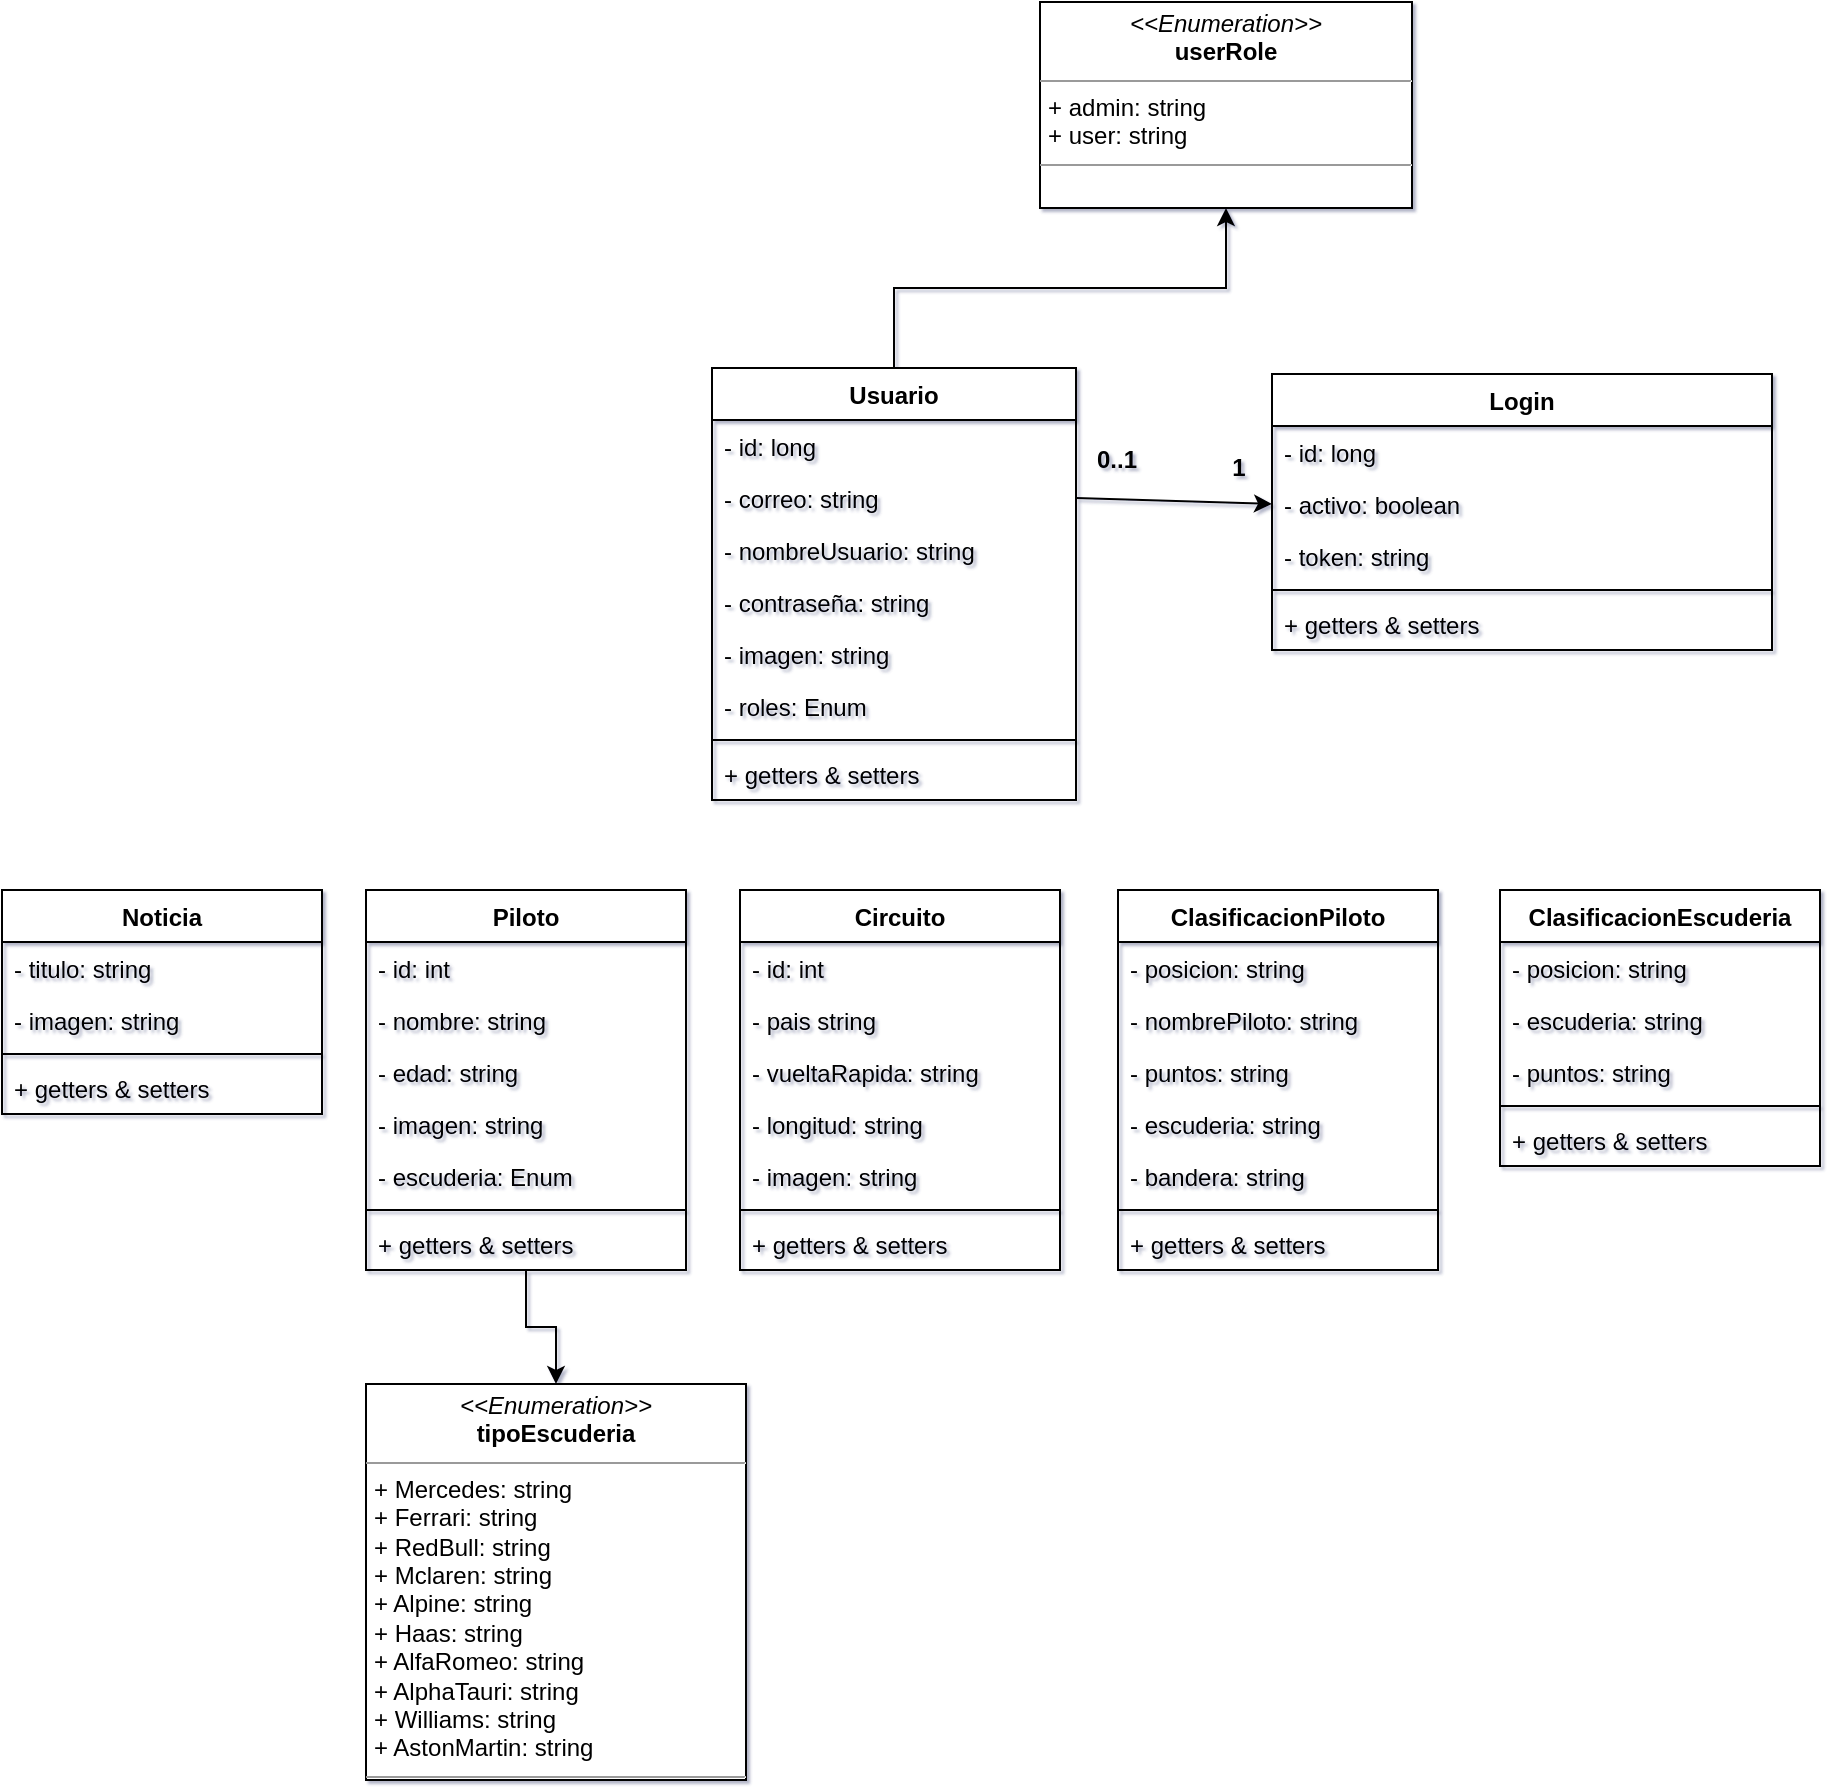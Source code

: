 <mxfile version="18.2.0" type="device"><diagram id="C5RBs43oDa-KdzZeNtuy" name="Page-1"><mxGraphModel dx="1018" dy="1474" grid="0" gridSize="10" guides="1" tooltips="1" connect="1" arrows="1" fold="1" page="0" pageScale="1" pageWidth="827" pageHeight="1169" math="0" shadow="1"><root><mxCell id="WIyWlLk6GJQsqaUBKTNV-0"/><mxCell id="WIyWlLk6GJQsqaUBKTNV-1" parent="WIyWlLk6GJQsqaUBKTNV-0"/><mxCell id="tf_-PUfyWRVAul3p0Wug-18" value="Login" style="swimlane;fontStyle=1;align=center;verticalAlign=top;childLayout=stackLayout;horizontal=1;startSize=26;horizontalStack=0;resizeParent=1;resizeParentMax=0;resizeLast=0;collapsible=1;marginBottom=0;" parent="WIyWlLk6GJQsqaUBKTNV-1" vertex="1"><mxGeometry x="700" y="29" width="250" height="138" as="geometry"/></mxCell><mxCell id="tf_-PUfyWRVAul3p0Wug-19" value="- id: long" style="text;strokeColor=none;fillColor=none;align=left;verticalAlign=top;spacingLeft=4;spacingRight=4;overflow=hidden;rotatable=0;points=[[0,0.5],[1,0.5]];portConstraint=eastwest;" parent="tf_-PUfyWRVAul3p0Wug-18" vertex="1"><mxGeometry y="26" width="250" height="26" as="geometry"/></mxCell><mxCell id="tf_-PUfyWRVAul3p0Wug-25" value="- activo: boolean" style="text;strokeColor=none;fillColor=none;align=left;verticalAlign=top;spacingLeft=4;spacingRight=4;overflow=hidden;rotatable=0;points=[[0,0.5],[1,0.5]];portConstraint=eastwest;" parent="tf_-PUfyWRVAul3p0Wug-18" vertex="1"><mxGeometry y="52" width="250" height="26" as="geometry"/></mxCell><mxCell id="pchrvf-4xgSX4ppTiroz-2" value="- token: string" style="text;strokeColor=none;fillColor=none;align=left;verticalAlign=top;spacingLeft=4;spacingRight=4;overflow=hidden;rotatable=0;points=[[0,0.5],[1,0.5]];portConstraint=eastwest;" vertex="1" parent="tf_-PUfyWRVAul3p0Wug-18"><mxGeometry y="78" width="250" height="26" as="geometry"/></mxCell><mxCell id="tf_-PUfyWRVAul3p0Wug-20" value="" style="line;strokeWidth=1;fillColor=none;align=left;verticalAlign=middle;spacingTop=-1;spacingLeft=3;spacingRight=3;rotatable=0;labelPosition=right;points=[];portConstraint=eastwest;" parent="tf_-PUfyWRVAul3p0Wug-18" vertex="1"><mxGeometry y="104" width="250" height="8" as="geometry"/></mxCell><mxCell id="tf_-PUfyWRVAul3p0Wug-101" value="+ getters &amp; setters&#10;" style="text;strokeColor=none;fillColor=none;align=left;verticalAlign=top;spacingLeft=4;spacingRight=4;overflow=hidden;rotatable=0;points=[[0,0.5],[1,0.5]];portConstraint=eastwest;" parent="tf_-PUfyWRVAul3p0Wug-18" vertex="1"><mxGeometry y="112" width="250" height="26" as="geometry"/></mxCell><mxCell id="pchrvf-4xgSX4ppTiroz-4" style="edgeStyle=orthogonalEdgeStyle;rounded=0;orthogonalLoop=1;jettySize=auto;html=1;entryX=0.5;entryY=1;entryDx=0;entryDy=0;" edge="1" parent="WIyWlLk6GJQsqaUBKTNV-1" source="tf_-PUfyWRVAul3p0Wug-8" target="pchrvf-4xgSX4ppTiroz-3"><mxGeometry relative="1" as="geometry"/></mxCell><mxCell id="tf_-PUfyWRVAul3p0Wug-8" value="Usuario" style="swimlane;fontStyle=1;align=center;verticalAlign=top;childLayout=stackLayout;horizontal=1;startSize=26;horizontalStack=0;resizeParent=1;resizeParentMax=0;resizeLast=0;collapsible=1;marginBottom=0;" parent="WIyWlLk6GJQsqaUBKTNV-1" vertex="1"><mxGeometry x="420" y="26" width="182" height="216" as="geometry"/></mxCell><mxCell id="tf_-PUfyWRVAul3p0Wug-9" value="- id: long&#10;" style="text;strokeColor=none;fillColor=none;align=left;verticalAlign=top;spacingLeft=4;spacingRight=4;overflow=hidden;rotatable=0;points=[[0,0.5],[1,0.5]];portConstraint=eastwest;" parent="tf_-PUfyWRVAul3p0Wug-8" vertex="1"><mxGeometry y="26" width="182" height="26" as="geometry"/></mxCell><mxCell id="tf_-PUfyWRVAul3p0Wug-12" value="- correo: string" style="text;strokeColor=none;fillColor=none;align=left;verticalAlign=top;spacingLeft=4;spacingRight=4;overflow=hidden;rotatable=0;points=[[0,0.5],[1,0.5]];portConstraint=eastwest;" parent="tf_-PUfyWRVAul3p0Wug-8" vertex="1"><mxGeometry y="52" width="182" height="26" as="geometry"/></mxCell><mxCell id="tf_-PUfyWRVAul3p0Wug-13" value="- nombreUsuario: string" style="text;strokeColor=none;fillColor=none;align=left;verticalAlign=top;spacingLeft=4;spacingRight=4;overflow=hidden;rotatable=0;points=[[0,0.5],[1,0.5]];portConstraint=eastwest;" parent="tf_-PUfyWRVAul3p0Wug-8" vertex="1"><mxGeometry y="78" width="182" height="26" as="geometry"/></mxCell><mxCell id="tf_-PUfyWRVAul3p0Wug-14" value="- contraseña: string" style="text;strokeColor=none;fillColor=none;align=left;verticalAlign=top;spacingLeft=4;spacingRight=4;overflow=hidden;rotatable=0;points=[[0,0.5],[1,0.5]];portConstraint=eastwest;" parent="tf_-PUfyWRVAul3p0Wug-8" vertex="1"><mxGeometry y="104" width="182" height="26" as="geometry"/></mxCell><mxCell id="tf_-PUfyWRVAul3p0Wug-15" value="- imagen: string" style="text;strokeColor=none;fillColor=none;align=left;verticalAlign=top;spacingLeft=4;spacingRight=4;overflow=hidden;rotatable=0;points=[[0,0.5],[1,0.5]];portConstraint=eastwest;" parent="tf_-PUfyWRVAul3p0Wug-8" vertex="1"><mxGeometry y="130" width="182" height="26" as="geometry"/></mxCell><mxCell id="tf_-PUfyWRVAul3p0Wug-17" value="- roles: Enum" style="text;strokeColor=none;fillColor=none;align=left;verticalAlign=top;spacingLeft=4;spacingRight=4;overflow=hidden;rotatable=0;points=[[0,0.5],[1,0.5]];portConstraint=eastwest;" parent="tf_-PUfyWRVAul3p0Wug-8" vertex="1"><mxGeometry y="156" width="182" height="26" as="geometry"/></mxCell><mxCell id="tf_-PUfyWRVAul3p0Wug-10" value="" style="line;strokeWidth=1;fillColor=none;align=left;verticalAlign=middle;spacingTop=-1;spacingLeft=3;spacingRight=3;rotatable=0;labelPosition=right;points=[];portConstraint=eastwest;" parent="tf_-PUfyWRVAul3p0Wug-8" vertex="1"><mxGeometry y="182" width="182" height="8" as="geometry"/></mxCell><mxCell id="tf_-PUfyWRVAul3p0Wug-66" value="+ getters &amp; setters" style="text;strokeColor=none;fillColor=none;align=left;verticalAlign=top;spacingLeft=4;spacingRight=4;overflow=hidden;rotatable=0;points=[[0,0.5],[1,0.5]];portConstraint=eastwest;" parent="tf_-PUfyWRVAul3p0Wug-8" vertex="1"><mxGeometry y="190" width="182" height="26" as="geometry"/></mxCell><mxCell id="tf_-PUfyWRVAul3p0Wug-35" value="Circuito" style="swimlane;fontStyle=1;align=center;verticalAlign=top;childLayout=stackLayout;horizontal=1;startSize=26;horizontalStack=0;resizeParent=1;resizeParentMax=0;resizeLast=0;collapsible=1;marginBottom=0;" parent="WIyWlLk6GJQsqaUBKTNV-1" vertex="1"><mxGeometry x="434" y="287" width="160" height="190" as="geometry"/></mxCell><mxCell id="tf_-PUfyWRVAul3p0Wug-36" value="- id: int" style="text;strokeColor=none;fillColor=none;align=left;verticalAlign=top;spacingLeft=4;spacingRight=4;overflow=hidden;rotatable=0;points=[[0,0.5],[1,0.5]];portConstraint=eastwest;" parent="tf_-PUfyWRVAul3p0Wug-35" vertex="1"><mxGeometry y="26" width="160" height="26" as="geometry"/></mxCell><mxCell id="tf_-PUfyWRVAul3p0Wug-44" value="- pais string" style="text;strokeColor=none;fillColor=none;align=left;verticalAlign=top;spacingLeft=4;spacingRight=4;overflow=hidden;rotatable=0;points=[[0,0.5],[1,0.5]];portConstraint=eastwest;" parent="tf_-PUfyWRVAul3p0Wug-35" vertex="1"><mxGeometry y="52" width="160" height="26" as="geometry"/></mxCell><mxCell id="tf_-PUfyWRVAul3p0Wug-45" value="- vueltaRapida: string" style="text;strokeColor=none;fillColor=none;align=left;verticalAlign=top;spacingLeft=4;spacingRight=4;overflow=hidden;rotatable=0;points=[[0,0.5],[1,0.5]];portConstraint=eastwest;" parent="tf_-PUfyWRVAul3p0Wug-35" vertex="1"><mxGeometry y="78" width="160" height="26" as="geometry"/></mxCell><mxCell id="pchrvf-4xgSX4ppTiroz-46" value="- longitud: string" style="text;strokeColor=none;fillColor=none;align=left;verticalAlign=top;spacingLeft=4;spacingRight=4;overflow=hidden;rotatable=0;points=[[0,0.5],[1,0.5]];portConstraint=eastwest;" vertex="1" parent="tf_-PUfyWRVAul3p0Wug-35"><mxGeometry y="104" width="160" height="26" as="geometry"/></mxCell><mxCell id="pchrvf-4xgSX4ppTiroz-47" value="- imagen: string" style="text;strokeColor=none;fillColor=none;align=left;verticalAlign=top;spacingLeft=4;spacingRight=4;overflow=hidden;rotatable=0;points=[[0,0.5],[1,0.5]];portConstraint=eastwest;" vertex="1" parent="tf_-PUfyWRVAul3p0Wug-35"><mxGeometry y="130" width="160" height="26" as="geometry"/></mxCell><mxCell id="tf_-PUfyWRVAul3p0Wug-37" value="" style="line;strokeWidth=1;fillColor=none;align=left;verticalAlign=middle;spacingTop=-1;spacingLeft=3;spacingRight=3;rotatable=0;labelPosition=right;points=[];portConstraint=eastwest;" parent="tf_-PUfyWRVAul3p0Wug-35" vertex="1"><mxGeometry y="156" width="160" height="8" as="geometry"/></mxCell><mxCell id="pchrvf-4xgSX4ppTiroz-42" value="+ getters &amp; setters" style="text;strokeColor=none;fillColor=none;align=left;verticalAlign=top;spacingLeft=4;spacingRight=4;overflow=hidden;rotatable=0;points=[[0,0.5],[1,0.5]];portConstraint=eastwest;" vertex="1" parent="tf_-PUfyWRVAul3p0Wug-35"><mxGeometry y="164" width="160" height="26" as="geometry"/></mxCell><mxCell id="tf_-PUfyWRVAul3p0Wug-31" value="Noticia" style="swimlane;fontStyle=1;align=center;verticalAlign=top;childLayout=stackLayout;horizontal=1;startSize=26;horizontalStack=0;resizeParent=1;resizeParentMax=0;resizeLast=0;collapsible=1;marginBottom=0;" parent="WIyWlLk6GJQsqaUBKTNV-1" vertex="1"><mxGeometry x="65" y="287" width="160" height="112" as="geometry"/></mxCell><mxCell id="tf_-PUfyWRVAul3p0Wug-32" value="- titulo: string&#10;" style="text;strokeColor=none;fillColor=none;align=left;verticalAlign=top;spacingLeft=4;spacingRight=4;overflow=hidden;rotatable=0;points=[[0,0.5],[1,0.5]];portConstraint=eastwest;" parent="tf_-PUfyWRVAul3p0Wug-31" vertex="1"><mxGeometry y="26" width="160" height="26" as="geometry"/></mxCell><mxCell id="tf_-PUfyWRVAul3p0Wug-43" value="- imagen: string&#10;" style="text;strokeColor=none;fillColor=none;align=left;verticalAlign=top;spacingLeft=4;spacingRight=4;overflow=hidden;rotatable=0;points=[[0,0.5],[1,0.5]];portConstraint=eastwest;" parent="tf_-PUfyWRVAul3p0Wug-31" vertex="1"><mxGeometry y="52" width="160" height="26" as="geometry"/></mxCell><mxCell id="tf_-PUfyWRVAul3p0Wug-33" value="" style="line;strokeWidth=1;fillColor=none;align=left;verticalAlign=middle;spacingTop=-1;spacingLeft=3;spacingRight=3;rotatable=0;labelPosition=right;points=[];portConstraint=eastwest;" parent="tf_-PUfyWRVAul3p0Wug-31" vertex="1"><mxGeometry y="78" width="160" height="8" as="geometry"/></mxCell><mxCell id="tf_-PUfyWRVAul3p0Wug-34" value="+ getters &amp; setters" style="text;strokeColor=none;fillColor=none;align=left;verticalAlign=top;spacingLeft=4;spacingRight=4;overflow=hidden;rotatable=0;points=[[0,0.5],[1,0.5]];portConstraint=eastwest;" parent="tf_-PUfyWRVAul3p0Wug-31" vertex="1"><mxGeometry y="86" width="160" height="26" as="geometry"/></mxCell><mxCell id="pchrvf-4xgSX4ppTiroz-49" style="edgeStyle=orthogonalEdgeStyle;rounded=0;orthogonalLoop=1;jettySize=auto;html=1;entryX=0.5;entryY=0;entryDx=0;entryDy=0;" edge="1" parent="WIyWlLk6GJQsqaUBKTNV-1" source="tf_-PUfyWRVAul3p0Wug-27" target="pchrvf-4xgSX4ppTiroz-48"><mxGeometry relative="1" as="geometry"/></mxCell><mxCell id="tf_-PUfyWRVAul3p0Wug-27" value="Piloto" style="swimlane;fontStyle=1;align=center;verticalAlign=top;childLayout=stackLayout;horizontal=1;startSize=26;horizontalStack=0;resizeParent=1;resizeParentMax=0;resizeLast=0;collapsible=1;marginBottom=0;" parent="WIyWlLk6GJQsqaUBKTNV-1" vertex="1"><mxGeometry x="247" y="287" width="160" height="190" as="geometry"/></mxCell><mxCell id="tf_-PUfyWRVAul3p0Wug-40" value="- id: int" style="text;strokeColor=none;fillColor=none;align=left;verticalAlign=top;spacingLeft=4;spacingRight=4;overflow=hidden;rotatable=0;points=[[0,0.5],[1,0.5]];portConstraint=eastwest;" parent="tf_-PUfyWRVAul3p0Wug-27" vertex="1"><mxGeometry y="26" width="160" height="26" as="geometry"/></mxCell><mxCell id="tf_-PUfyWRVAul3p0Wug-28" value="- nombre: string" style="text;strokeColor=none;fillColor=none;align=left;verticalAlign=top;spacingLeft=4;spacingRight=4;overflow=hidden;rotatable=0;points=[[0,0.5],[1,0.5]];portConstraint=eastwest;" parent="tf_-PUfyWRVAul3p0Wug-27" vertex="1"><mxGeometry y="52" width="160" height="26" as="geometry"/></mxCell><mxCell id="tf_-PUfyWRVAul3p0Wug-41" value="- edad: string" style="text;strokeColor=none;fillColor=none;align=left;verticalAlign=top;spacingLeft=4;spacingRight=4;overflow=hidden;rotatable=0;points=[[0,0.5],[1,0.5]];portConstraint=eastwest;" parent="tf_-PUfyWRVAul3p0Wug-27" vertex="1"><mxGeometry y="78" width="160" height="26" as="geometry"/></mxCell><mxCell id="tf_-PUfyWRVAul3p0Wug-52" value="- imagen: string" style="text;strokeColor=none;fillColor=none;align=left;verticalAlign=top;spacingLeft=4;spacingRight=4;overflow=hidden;rotatable=0;points=[[0,0.5],[1,0.5]];portConstraint=eastwest;" parent="tf_-PUfyWRVAul3p0Wug-27" vertex="1"><mxGeometry y="104" width="160" height="26" as="geometry"/></mxCell><mxCell id="pchrvf-4xgSX4ppTiroz-45" value="- escuderia: Enum" style="text;strokeColor=none;fillColor=none;align=left;verticalAlign=top;spacingLeft=4;spacingRight=4;overflow=hidden;rotatable=0;points=[[0,0.5],[1,0.5]];portConstraint=eastwest;" vertex="1" parent="tf_-PUfyWRVAul3p0Wug-27"><mxGeometry y="130" width="160" height="26" as="geometry"/></mxCell><mxCell id="tf_-PUfyWRVAul3p0Wug-29" value="" style="line;strokeWidth=1;fillColor=none;align=left;verticalAlign=middle;spacingTop=-1;spacingLeft=3;spacingRight=3;rotatable=0;labelPosition=right;points=[];portConstraint=eastwest;" parent="tf_-PUfyWRVAul3p0Wug-27" vertex="1"><mxGeometry y="156" width="160" height="8" as="geometry"/></mxCell><mxCell id="pchrvf-4xgSX4ppTiroz-41" value="+ getters &amp; setters" style="text;strokeColor=none;fillColor=none;align=left;verticalAlign=top;spacingLeft=4;spacingRight=4;overflow=hidden;rotatable=0;points=[[0,0.5],[1,0.5]];portConstraint=eastwest;" vertex="1" parent="tf_-PUfyWRVAul3p0Wug-27"><mxGeometry y="164" width="160" height="26" as="geometry"/></mxCell><mxCell id="tf_-PUfyWRVAul3p0Wug-116" value="1" style="text;html=1;resizable=0;autosize=1;align=center;verticalAlign=middle;points=[];fillColor=none;strokeColor=none;rounded=0;fontStyle=1" parent="WIyWlLk6GJQsqaUBKTNV-1" vertex="1"><mxGeometry x="674" y="67" width="17" height="18" as="geometry"/></mxCell><mxCell id="pchrvf-4xgSX4ppTiroz-0" value="" style="endArrow=classic;html=1;rounded=0;exitX=1;exitY=0.5;exitDx=0;exitDy=0;entryX=0;entryY=0.5;entryDx=0;entryDy=0;" edge="1" parent="WIyWlLk6GJQsqaUBKTNV-1" source="tf_-PUfyWRVAul3p0Wug-12" target="tf_-PUfyWRVAul3p0Wug-25"><mxGeometry width="50" height="50" relative="1" as="geometry"><mxPoint x="704" y="205" as="sourcePoint"/><mxPoint x="880" y="65" as="targetPoint"/></mxGeometry></mxCell><mxCell id="pchrvf-4xgSX4ppTiroz-1" value="0..1" style="text;html=1;resizable=0;autosize=1;align=center;verticalAlign=middle;points=[];fillColor=none;strokeColor=none;rounded=0;fontStyle=1" vertex="1" parent="WIyWlLk6GJQsqaUBKTNV-1"><mxGeometry x="607" y="63" width="30" height="18" as="geometry"/></mxCell><mxCell id="pchrvf-4xgSX4ppTiroz-3" value="&lt;p style=&quot;margin:0px;margin-top:4px;text-align:center;&quot;&gt;&lt;i&gt;&amp;lt;&amp;lt;Enumeration&amp;gt;&amp;gt;&lt;/i&gt;&lt;br&gt;&lt;b&gt;userRole&lt;/b&gt;&lt;/p&gt;&lt;hr size=&quot;1&quot;&gt;&lt;p style=&quot;margin:0px;margin-left:4px;&quot;&gt;+ admin: string&lt;br&gt;+ user: string&lt;/p&gt;&lt;hr size=&quot;1&quot;&gt;&lt;p style=&quot;margin:0px;margin-left:4px;&quot;&gt;&lt;br&gt;&lt;/p&gt;" style="verticalAlign=top;align=left;overflow=fill;fontSize=12;fontFamily=Helvetica;html=1;" vertex="1" parent="WIyWlLk6GJQsqaUBKTNV-1"><mxGeometry x="584" y="-157" width="186" height="103" as="geometry"/></mxCell><mxCell id="pchrvf-4xgSX4ppTiroz-5" value="ClasificacionPiloto" style="swimlane;fontStyle=1;align=center;verticalAlign=top;childLayout=stackLayout;horizontal=1;startSize=26;horizontalStack=0;resizeParent=1;resizeParentMax=0;resizeLast=0;collapsible=1;marginBottom=0;" vertex="1" parent="WIyWlLk6GJQsqaUBKTNV-1"><mxGeometry x="623" y="287" width="160" height="190" as="geometry"/></mxCell><mxCell id="pchrvf-4xgSX4ppTiroz-6" value="- posicion: string" style="text;strokeColor=none;fillColor=none;align=left;verticalAlign=top;spacingLeft=4;spacingRight=4;overflow=hidden;rotatable=0;points=[[0,0.5],[1,0.5]];portConstraint=eastwest;" vertex="1" parent="pchrvf-4xgSX4ppTiroz-5"><mxGeometry y="26" width="160" height="26" as="geometry"/></mxCell><mxCell id="pchrvf-4xgSX4ppTiroz-7" value="- nombrePiloto: string" style="text;strokeColor=none;fillColor=none;align=left;verticalAlign=top;spacingLeft=4;spacingRight=4;overflow=hidden;rotatable=0;points=[[0,0.5],[1,0.5]];portConstraint=eastwest;" vertex="1" parent="pchrvf-4xgSX4ppTiroz-5"><mxGeometry y="52" width="160" height="26" as="geometry"/></mxCell><mxCell id="pchrvf-4xgSX4ppTiroz-8" value="- puntos: string" style="text;strokeColor=none;fillColor=none;align=left;verticalAlign=top;spacingLeft=4;spacingRight=4;overflow=hidden;rotatable=0;points=[[0,0.5],[1,0.5]];portConstraint=eastwest;" vertex="1" parent="pchrvf-4xgSX4ppTiroz-5"><mxGeometry y="78" width="160" height="26" as="geometry"/></mxCell><mxCell id="pchrvf-4xgSX4ppTiroz-50" value="- escuderia: string" style="text;strokeColor=none;fillColor=none;align=left;verticalAlign=top;spacingLeft=4;spacingRight=4;overflow=hidden;rotatable=0;points=[[0,0.5],[1,0.5]];portConstraint=eastwest;" vertex="1" parent="pchrvf-4xgSX4ppTiroz-5"><mxGeometry y="104" width="160" height="26" as="geometry"/></mxCell><mxCell id="pchrvf-4xgSX4ppTiroz-51" value="- bandera: string" style="text;strokeColor=none;fillColor=none;align=left;verticalAlign=top;spacingLeft=4;spacingRight=4;overflow=hidden;rotatable=0;points=[[0,0.5],[1,0.5]];portConstraint=eastwest;" vertex="1" parent="pchrvf-4xgSX4ppTiroz-5"><mxGeometry y="130" width="160" height="26" as="geometry"/></mxCell><mxCell id="pchrvf-4xgSX4ppTiroz-9" value="" style="line;strokeWidth=1;fillColor=none;align=left;verticalAlign=middle;spacingTop=-1;spacingLeft=3;spacingRight=3;rotatable=0;labelPosition=right;points=[];portConstraint=eastwest;" vertex="1" parent="pchrvf-4xgSX4ppTiroz-5"><mxGeometry y="156" width="160" height="8" as="geometry"/></mxCell><mxCell id="pchrvf-4xgSX4ppTiroz-43" value="+ getters &amp; setters" style="text;strokeColor=none;fillColor=none;align=left;verticalAlign=top;spacingLeft=4;spacingRight=4;overflow=hidden;rotatable=0;points=[[0,0.5],[1,0.5]];portConstraint=eastwest;" vertex="1" parent="pchrvf-4xgSX4ppTiroz-5"><mxGeometry y="164" width="160" height="26" as="geometry"/></mxCell><mxCell id="pchrvf-4xgSX4ppTiroz-17" value="ClasificacionEscuderia" style="swimlane;fontStyle=1;align=center;verticalAlign=top;childLayout=stackLayout;horizontal=1;startSize=26;horizontalStack=0;resizeParent=1;resizeParentMax=0;resizeLast=0;collapsible=1;marginBottom=0;" vertex="1" parent="WIyWlLk6GJQsqaUBKTNV-1"><mxGeometry x="814" y="287" width="160" height="138" as="geometry"/></mxCell><mxCell id="pchrvf-4xgSX4ppTiroz-18" value="- posicion: string" style="text;strokeColor=none;fillColor=none;align=left;verticalAlign=top;spacingLeft=4;spacingRight=4;overflow=hidden;rotatable=0;points=[[0,0.5],[1,0.5]];portConstraint=eastwest;" vertex="1" parent="pchrvf-4xgSX4ppTiroz-17"><mxGeometry y="26" width="160" height="26" as="geometry"/></mxCell><mxCell id="pchrvf-4xgSX4ppTiroz-19" value="- escuderia: string" style="text;strokeColor=none;fillColor=none;align=left;verticalAlign=top;spacingLeft=4;spacingRight=4;overflow=hidden;rotatable=0;points=[[0,0.5],[1,0.5]];portConstraint=eastwest;" vertex="1" parent="pchrvf-4xgSX4ppTiroz-17"><mxGeometry y="52" width="160" height="26" as="geometry"/></mxCell><mxCell id="pchrvf-4xgSX4ppTiroz-20" value="- puntos: string" style="text;strokeColor=none;fillColor=none;align=left;verticalAlign=top;spacingLeft=4;spacingRight=4;overflow=hidden;rotatable=0;points=[[0,0.5],[1,0.5]];portConstraint=eastwest;" vertex="1" parent="pchrvf-4xgSX4ppTiroz-17"><mxGeometry y="78" width="160" height="26" as="geometry"/></mxCell><mxCell id="pchrvf-4xgSX4ppTiroz-21" value="" style="line;strokeWidth=1;fillColor=none;align=left;verticalAlign=middle;spacingTop=-1;spacingLeft=3;spacingRight=3;rotatable=0;labelPosition=right;points=[];portConstraint=eastwest;" vertex="1" parent="pchrvf-4xgSX4ppTiroz-17"><mxGeometry y="104" width="160" height="8" as="geometry"/></mxCell><mxCell id="pchrvf-4xgSX4ppTiroz-44" value="+ getters &amp; setters" style="text;strokeColor=none;fillColor=none;align=left;verticalAlign=top;spacingLeft=4;spacingRight=4;overflow=hidden;rotatable=0;points=[[0,0.5],[1,0.5]];portConstraint=eastwest;" vertex="1" parent="pchrvf-4xgSX4ppTiroz-17"><mxGeometry y="112" width="160" height="26" as="geometry"/></mxCell><mxCell id="pchrvf-4xgSX4ppTiroz-48" value="&lt;p style=&quot;margin:0px;margin-top:4px;text-align:center;&quot;&gt;&lt;i&gt;&amp;lt;&amp;lt;Enumeration&amp;gt;&amp;gt;&lt;/i&gt;&lt;br&gt;&lt;b&gt;tipoEscuderia&lt;/b&gt;&lt;/p&gt;&lt;hr size=&quot;1&quot;&gt;&lt;p style=&quot;margin:0px;margin-left:4px;&quot;&gt;+ Mercedes: string&lt;br&gt;+ Ferrari: string&lt;/p&gt;&lt;p style=&quot;margin:0px;margin-left:4px;&quot;&gt;+ RedBull: string&lt;br&gt;&lt;/p&gt;&lt;p style=&quot;margin:0px;margin-left:4px;&quot;&gt;+ Mclaren: string&lt;br&gt;&lt;/p&gt;&lt;p style=&quot;margin:0px;margin-left:4px;&quot;&gt;+ Alpine: string&lt;br&gt;&lt;/p&gt;&lt;p style=&quot;margin:0px;margin-left:4px;&quot;&gt;+ Haas: string&lt;br&gt;&lt;/p&gt;&lt;p style=&quot;margin:0px;margin-left:4px;&quot;&gt;+ AlfaRomeo: string&lt;br&gt;&lt;/p&gt;&lt;p style=&quot;margin:0px;margin-left:4px;&quot;&gt;+ AlphaTauri: string&lt;br&gt;&lt;/p&gt;&lt;p style=&quot;margin:0px;margin-left:4px;&quot;&gt;+ Williams: string&lt;br&gt;&lt;/p&gt;&lt;p style=&quot;margin:0px;margin-left:4px;&quot;&gt;+ AstonMartin: string&lt;br&gt;&lt;/p&gt;&lt;hr size=&quot;1&quot;&gt;&lt;p style=&quot;margin:0px;margin-left:4px;&quot;&gt;&lt;br&gt;&lt;/p&gt;" style="verticalAlign=top;align=left;overflow=fill;fontSize=12;fontFamily=Helvetica;html=1;" vertex="1" parent="WIyWlLk6GJQsqaUBKTNV-1"><mxGeometry x="247" y="534" width="190" height="198" as="geometry"/></mxCell></root></mxGraphModel></diagram></mxfile>